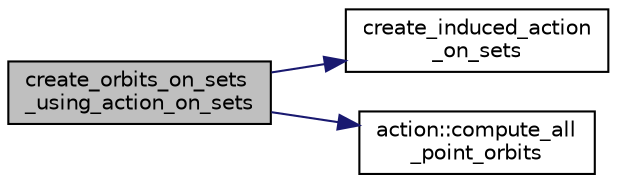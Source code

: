 digraph "create_orbits_on_sets_using_action_on_sets"
{
  edge [fontname="Helvetica",fontsize="10",labelfontname="Helvetica",labelfontsize="10"];
  node [fontname="Helvetica",fontsize="10",shape=record];
  rankdir="LR";
  Node1104 [label="create_orbits_on_sets\l_using_action_on_sets",height=0.2,width=0.4,color="black", fillcolor="grey75", style="filled", fontcolor="black"];
  Node1104 -> Node1105 [color="midnightblue",fontsize="10",style="solid",fontname="Helvetica"];
  Node1105 [label="create_induced_action\l_on_sets",height=0.2,width=0.4,color="black", fillcolor="white", style="filled",URL="$d5/d90/action__global_8_c.html#a401fff2aa8db09db7cd621cfbf397dd4"];
  Node1104 -> Node1106 [color="midnightblue",fontsize="10",style="solid",fontname="Helvetica"];
  Node1106 [label="action::compute_all\l_point_orbits",height=0.2,width=0.4,color="black", fillcolor="white", style="filled",URL="$d2/d86/classaction.html#a8fc64d7994aa7e5eee96eedf6be3215e"];
}
